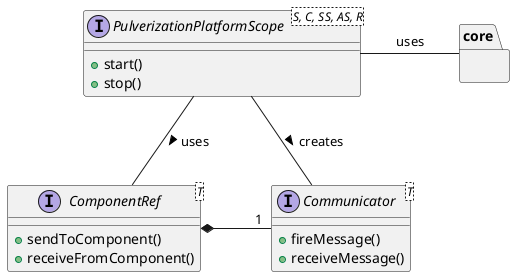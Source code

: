 @startuml platform-design-interfaces
top to bottom direction
skinparam nodesep 70
skinparam ranksep 70

interface "Communicator<T>" as comm {
  + fireMessage()
  + receiveMessage()
}

interface "ComponentRef<T>" as cr {
  + sendToComponent()
  + receiveFromComponent()
} 

interface "PulverizationPlatformScope<S, C, SS, AS, R>" as pps {
  + start()
  + stop()
}

package "core" as core {
}

pps -- cr : uses >
pps -- comm : creates >
cr *-right- "1" comm
pps -right- core: uses
@enduml